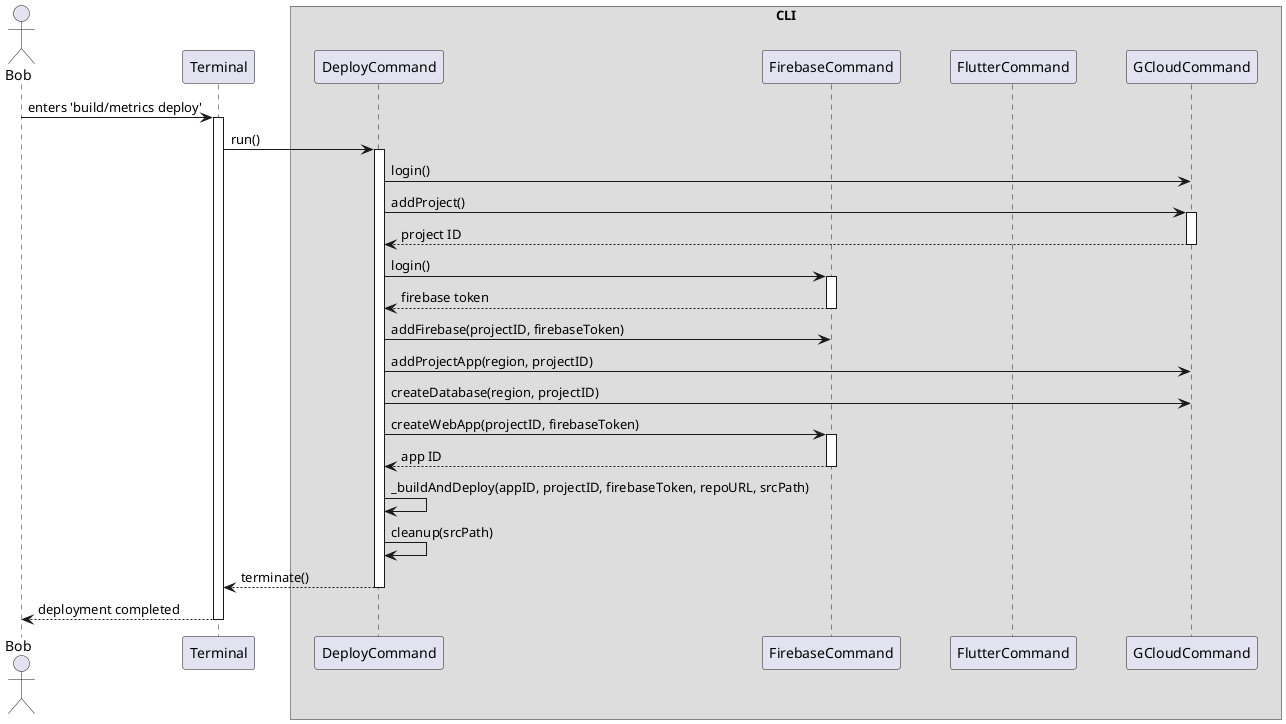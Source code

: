 @startuml deploy_sequence
skinparam ParticipantPadding 20
skinparam BoxPadding 10

actor Bob

participant Terminal

box CLI
participant DeployCommand
participant FirebaseCommand
participant FlutterCommand
participant GCloudCommand
endbox

Bob -> Terminal : enters 'build/metrics deploy'

activate Terminal
Terminal -> DeployCommand : run()

activate DeployCommand

DeployCommand -> GCloudCommand : login()
DeployCommand -> GCloudCommand : addProject()
activate GCloudCommand
GCloudCommand --> DeployCommand : project ID
deactivate GCloudCommand

DeployCommand -> FirebaseCommand : login()
activate FirebaseCommand
FirebaseCommand --> DeployCommand : firebase token
deactivate FirebaseCommand

DeployCommand -> FirebaseCommand : addFirebase(projectID, firebaseToken)
DeployCommand -> GCloudCommand : addProjectApp(region, projectID)
DeployCommand -> GCloudCommand : createDatabase(region, projectID)
DeployCommand -> FirebaseCommand : createWebApp(projectID, firebaseToken)

activate FirebaseCommand
FirebaseCommand --> DeployCommand : app ID
deactivate FirebaseCommand

DeployCommand -> DeployCommand : _buildAndDeploy(appID, projectID, firebaseToken, repoURL, srcPath)
DeployCommand -> DeployCommand : cleanup(srcPath)
DeployCommand --> Terminal : terminate()
deactivate DeployCommand

Terminal --> Bob : deployment completed
deactivate Terminal
@enduml
